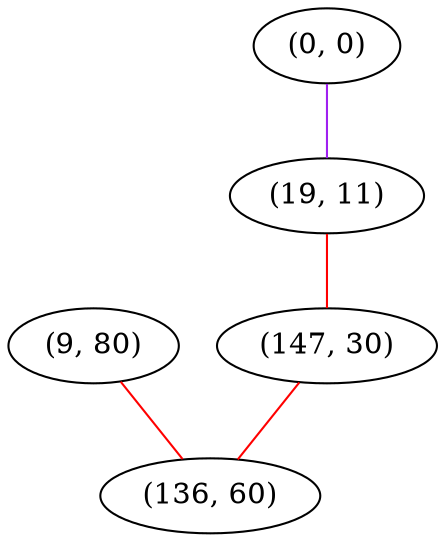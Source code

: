 graph "" {
"(9, 80)";
"(0, 0)";
"(19, 11)";
"(147, 30)";
"(136, 60)";
"(9, 80)" -- "(136, 60)"  [color=red, key=0, weight=1];
"(0, 0)" -- "(19, 11)"  [color=purple, key=0, weight=4];
"(19, 11)" -- "(147, 30)"  [color=red, key=0, weight=1];
"(147, 30)" -- "(136, 60)"  [color=red, key=0, weight=1];
}
